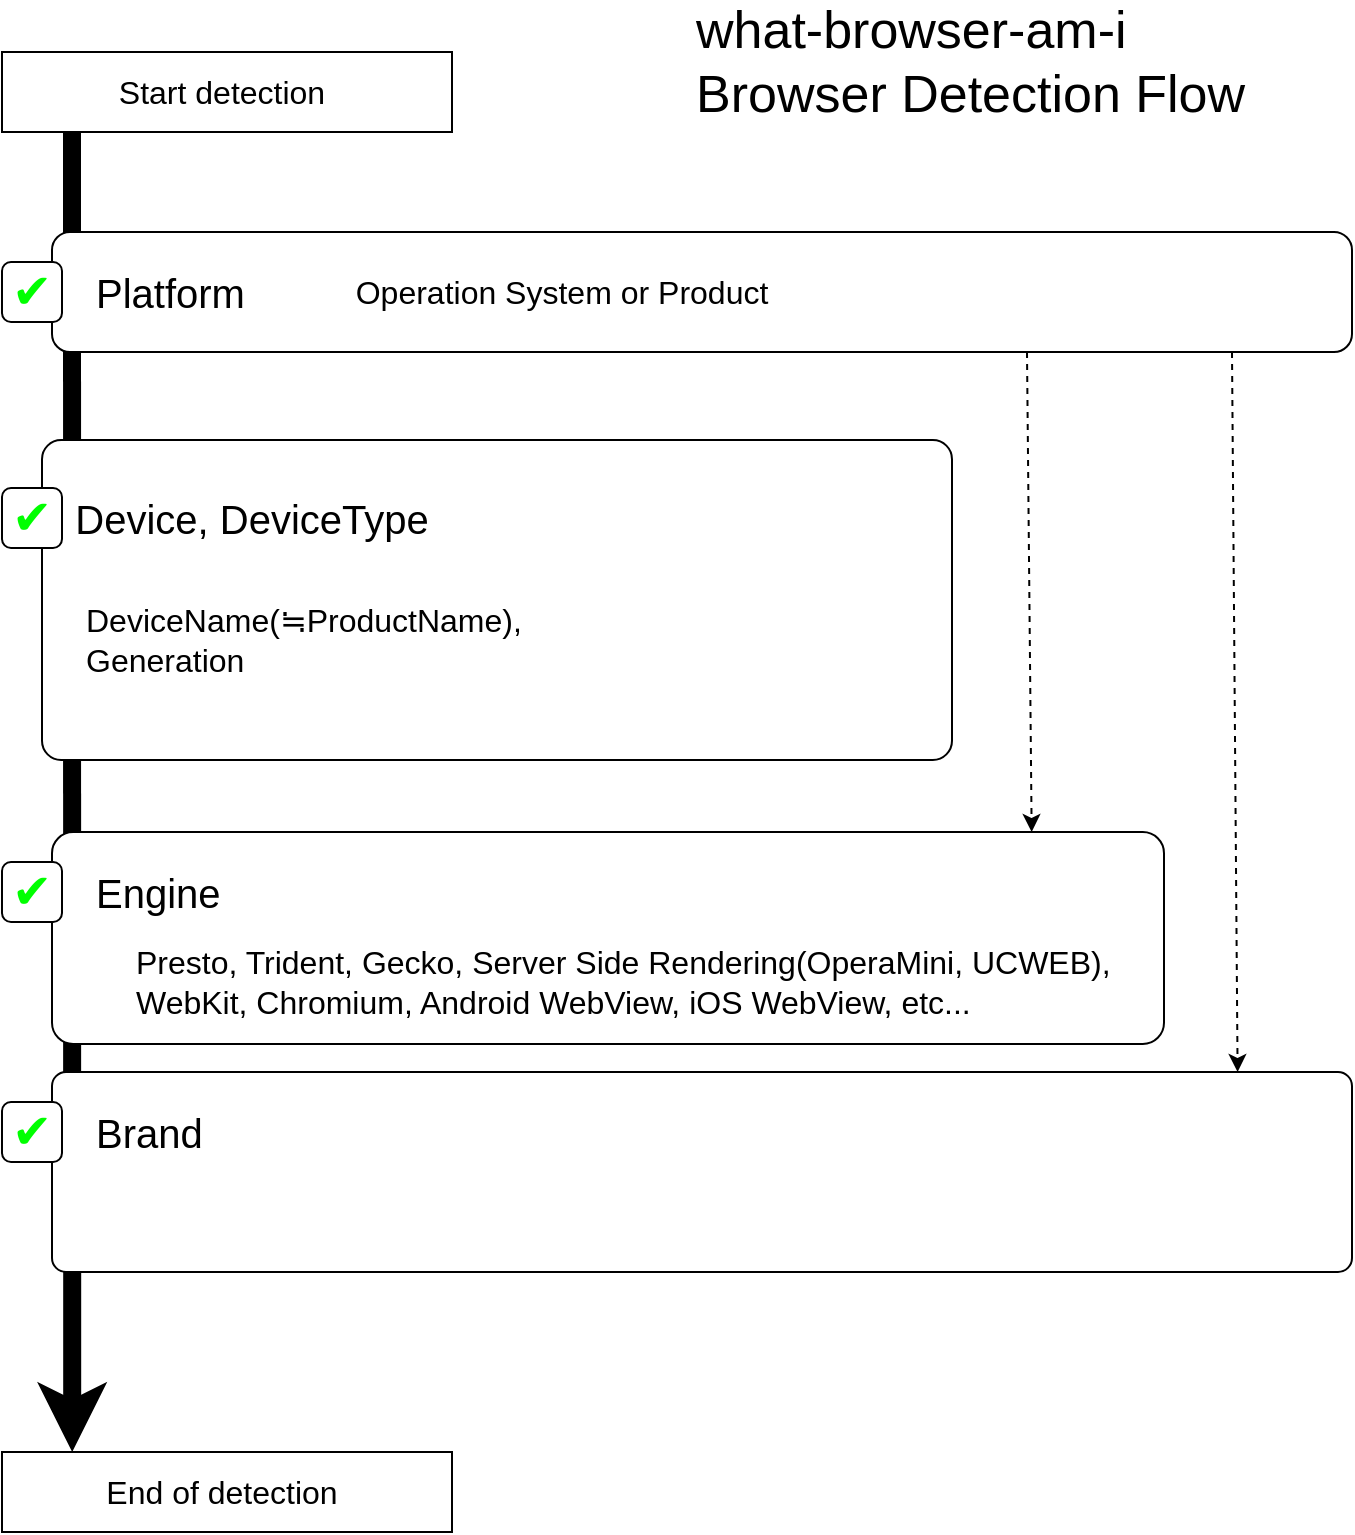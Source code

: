 <mxfile>
    <diagram id="JskqSI4o4w0F4x0mEUgV" name="ページ1">
        <mxGraphModel dx="1130" dy="827" grid="1" gridSize="10" guides="1" tooltips="1" connect="1" arrows="1" fold="1" page="1" pageScale="1" pageWidth="827" pageHeight="827" math="0" shadow="0">
            <root>
                <mxCell id="0"/>
                <mxCell id="1" parent="0"/>
                <mxCell id="10" value="" style="endArrow=classic;html=1;fontSize=16;strokeWidth=9;entryX=0.156;entryY=0;entryDx=0;entryDy=0;entryPerimeter=0;" parent="1" edge="1" target="34">
                    <mxGeometry width="50" height="50" relative="1" as="geometry">
                        <mxPoint x="160" y="100" as="sourcePoint"/>
                        <mxPoint x="160" y="750" as="targetPoint"/>
                    </mxGeometry>
                </mxCell>
                <mxCell id="2" value="" style="rounded=1;whiteSpace=wrap;html=1;" parent="1" vertex="1">
                    <mxGeometry x="150" y="150" width="650" height="60" as="geometry"/>
                </mxCell>
                <mxCell id="3" value="Platform" style="text;html=1;strokeColor=none;fillColor=none;align=left;verticalAlign=middle;whiteSpace=wrap;rounded=1;fontSize=20;" parent="1" vertex="1">
                    <mxGeometry x="170" y="165" width="60" height="30" as="geometry"/>
                </mxCell>
                <mxCell id="4" value="Operation System or Product" style="text;html=1;strokeColor=none;fillColor=none;align=center;verticalAlign=middle;whiteSpace=wrap;rounded=1;fontSize=16;" parent="1" vertex="1">
                    <mxGeometry x="300" y="165" width="210" height="30" as="geometry"/>
                </mxCell>
                <mxCell id="5" value="" style="rounded=1;whiteSpace=wrap;html=1;arcSize=10;" parent="1" vertex="1">
                    <mxGeometry x="150" y="450" width="556" height="106" as="geometry"/>
                </mxCell>
                <mxCell id="6" value="Engine" style="text;html=1;strokeColor=none;fillColor=none;align=left;verticalAlign=middle;whiteSpace=wrap;rounded=1;fontSize=20;" parent="1" vertex="1">
                    <mxGeometry x="170" y="465" width="60" height="30" as="geometry"/>
                </mxCell>
                <mxCell id="7" value="" style="rounded=1;whiteSpace=wrap;html=1;arcSize=7;" parent="1" vertex="1">
                    <mxGeometry x="150" y="570" width="650" height="100" as="geometry"/>
                </mxCell>
                <mxCell id="8" value="Brand" style="text;html=1;strokeColor=none;fillColor=none;align=left;verticalAlign=middle;whiteSpace=wrap;rounded=1;fontSize=20;" parent="1" vertex="1">
                    <mxGeometry x="170" y="585" width="60" height="30" as="geometry"/>
                </mxCell>
                <mxCell id="11" value="" style="endArrow=classic;html=1;strokeWidth=1;fontSize=16;dashed=1;exitX=0.75;exitY=1;exitDx=0;exitDy=0;entryX=0.881;entryY=0;entryDx=0;entryDy=0;entryPerimeter=0;" parent="1" source="2" target="5" edge="1">
                    <mxGeometry width="50" height="50" relative="1" as="geometry">
                        <mxPoint x="250" y="210" as="sourcePoint"/>
                        <mxPoint x="690" y="390" as="targetPoint"/>
                    </mxGeometry>
                </mxCell>
                <mxCell id="12" value="" style="endArrow=classic;html=1;strokeWidth=1;fontSize=16;dashed=1;entryX=0.912;entryY=0;entryDx=0;entryDy=0;entryPerimeter=0;" parent="1" target="7" edge="1">
                    <mxGeometry width="50" height="50" relative="1" as="geometry">
                        <mxPoint x="740" y="210" as="sourcePoint"/>
                        <mxPoint x="370" y="470" as="targetPoint"/>
                    </mxGeometry>
                </mxCell>
                <mxCell id="16" value="" style="rounded=1;whiteSpace=wrap;html=1;arcSize=6;" parent="1" vertex="1">
                    <mxGeometry x="145" y="254" width="455" height="160" as="geometry"/>
                </mxCell>
                <mxCell id="17" value="Device, DeviceType" style="text;html=1;strokeColor=none;fillColor=none;align=center;verticalAlign=middle;whiteSpace=wrap;rounded=1;fontSize=20;" parent="1" vertex="1">
                    <mxGeometry x="145" y="278" width="210" height="30" as="geometry"/>
                </mxCell>
                <mxCell id="22" value="DeviceName(≒ProductName),&lt;br&gt;Generation" style="text;html=1;strokeColor=none;fillColor=none;align=left;verticalAlign=middle;whiteSpace=wrap;rounded=1;fontSize=16;" parent="1" vertex="1">
                    <mxGeometry x="165" y="324" width="240" height="60" as="geometry"/>
                </mxCell>
                <mxCell id="23" value="" style="rounded=1;whiteSpace=wrap;html=1;fontSize=16;" parent="1" vertex="1">
                    <mxGeometry x="125" y="585" width="30" height="30" as="geometry"/>
                </mxCell>
                <mxCell id="24" value="✔" style="text;html=1;strokeColor=none;fillColor=none;align=center;verticalAlign=middle;whiteSpace=wrap;rounded=1;fontSize=24;fontColor=#00FF00;" parent="1" vertex="1">
                    <mxGeometry x="130" y="585" width="20" height="30" as="geometry"/>
                </mxCell>
                <mxCell id="25" value="" style="rounded=1;whiteSpace=wrap;html=1;fontSize=16;" parent="1" vertex="1">
                    <mxGeometry x="125" y="465" width="30" height="30" as="geometry"/>
                </mxCell>
                <mxCell id="26" value="✔" style="text;html=1;strokeColor=none;fillColor=none;align=center;verticalAlign=middle;whiteSpace=wrap;rounded=1;fontSize=24;fontColor=#00FF00;" parent="1" vertex="1">
                    <mxGeometry x="130" y="465" width="20" height="30" as="geometry"/>
                </mxCell>
                <mxCell id="27" value="" style="rounded=1;whiteSpace=wrap;html=1;fontSize=16;" parent="1" vertex="1">
                    <mxGeometry x="125" y="165" width="30" height="30" as="geometry"/>
                </mxCell>
                <mxCell id="28" value="✔" style="text;html=1;strokeColor=none;fillColor=none;align=center;verticalAlign=middle;whiteSpace=wrap;rounded=1;fontSize=24;fontColor=#00FF00;" parent="1" vertex="1">
                    <mxGeometry x="130" y="165" width="20" height="30" as="geometry"/>
                </mxCell>
                <mxCell id="29" value="" style="rounded=1;whiteSpace=wrap;html=1;fontSize=16;" parent="1" vertex="1">
                    <mxGeometry x="125" y="278" width="30" height="30" as="geometry"/>
                </mxCell>
                <mxCell id="30" value="✔" style="text;html=1;strokeColor=none;fillColor=none;align=center;verticalAlign=middle;whiteSpace=wrap;rounded=1;fontSize=24;fontColor=#00FF00;" parent="1" vertex="1">
                    <mxGeometry x="130" y="278" width="20" height="30" as="geometry"/>
                </mxCell>
                <mxCell id="32" value="" style="rounded=0;whiteSpace=wrap;html=1;fontSize=24;fontColor=#00FF00;" parent="1" vertex="1">
                    <mxGeometry x="125" y="60" width="225" height="40" as="geometry"/>
                </mxCell>
                <mxCell id="33" value="Start detection" style="text;html=1;strokeColor=none;fillColor=none;align=center;verticalAlign=middle;whiteSpace=wrap;rounded=1;fontSize=16;" parent="1" vertex="1">
                    <mxGeometry x="165" y="65" width="140" height="30" as="geometry"/>
                </mxCell>
                <mxCell id="34" value="" style="rounded=0;whiteSpace=wrap;html=1;fontSize=24;fontColor=#00FF00;" parent="1" vertex="1">
                    <mxGeometry x="125" y="760" width="225" height="40" as="geometry"/>
                </mxCell>
                <mxCell id="35" value="End of detection" style="text;html=1;strokeColor=none;fillColor=none;align=center;verticalAlign=middle;whiteSpace=wrap;rounded=1;fontSize=16;" parent="1" vertex="1">
                    <mxGeometry x="165" y="765" width="140" height="30" as="geometry"/>
                </mxCell>
                <mxCell id="36" value="what-browser-am-i&lt;br style=&quot;font-size: 26px;&quot;&gt;Browser Detection Flow" style="text;html=1;strokeColor=none;fillColor=none;align=left;verticalAlign=middle;whiteSpace=wrap;rounded=1;fontSize=26;" vertex="1" parent="1">
                    <mxGeometry x="470" y="50" width="295" height="30" as="geometry"/>
                </mxCell>
                <mxCell id="37" value="Presto, Trident, Gecko, Server Side Rendering(OperaMini, UCWEB), WebKit, Chromium, Android WebView, iOS WebView, etc..." style="text;html=1;strokeColor=none;fillColor=none;align=left;verticalAlign=middle;whiteSpace=wrap;rounded=1;fontSize=16;" vertex="1" parent="1">
                    <mxGeometry x="190" y="495" width="500" height="60" as="geometry"/>
                </mxCell>
            </root>
        </mxGraphModel>
    </diagram>
</mxfile>